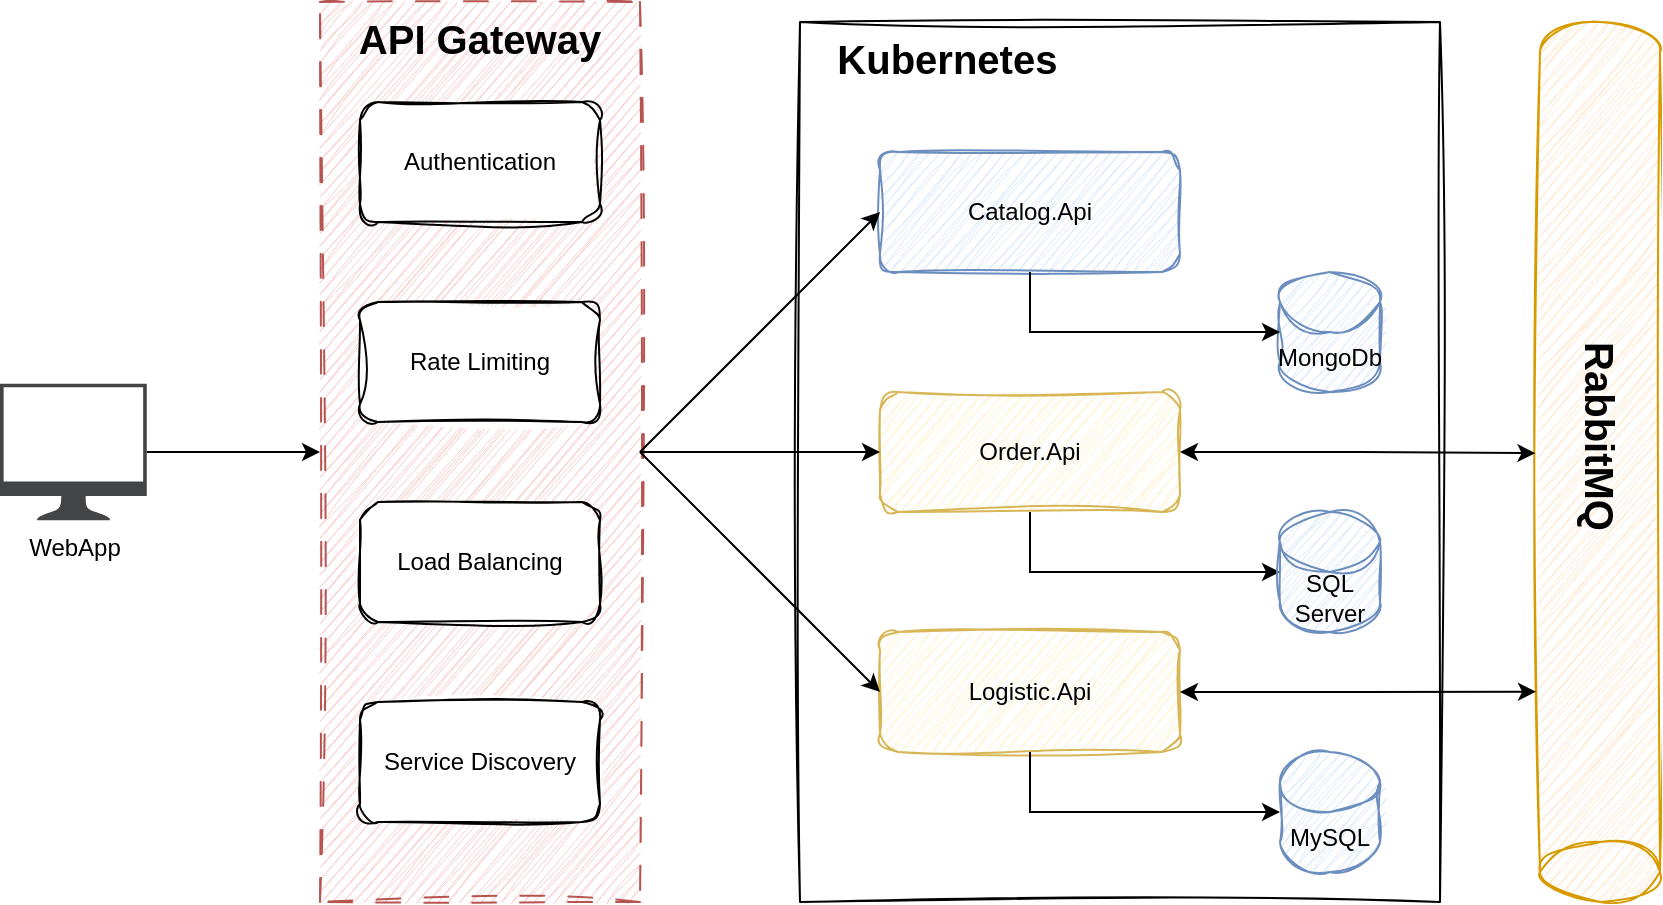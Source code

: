 <mxfile version="22.1.2" type="device">
  <diagram name="Página-1" id="tTguId8WDtWh8ywJfU5a">
    <mxGraphModel dx="1434" dy="836" grid="1" gridSize="10" guides="1" tooltips="1" connect="1" arrows="1" fold="1" page="1" pageScale="1" pageWidth="1169" pageHeight="827" math="0" shadow="0">
      <root>
        <mxCell id="0" />
        <mxCell id="1" parent="0" />
        <mxCell id="TJLMAPSp0Nu7winy3CZN-2" value="API Gateway" style="rounded=0;whiteSpace=wrap;html=1;sketch=1;curveFitting=1;jiggle=2;verticalAlign=top;fontSize=20;fontStyle=1;dashed=1;dashPattern=12 12;fillColor=#f8cecc;strokeColor=#b85450;" parent="1" vertex="1">
          <mxGeometry x="400" y="110" width="160" height="450" as="geometry" />
        </mxCell>
        <mxCell id="TJLMAPSp0Nu7winy3CZN-3" value="&amp;nbsp; &amp;nbsp;Kubernetes" style="rounded=0;whiteSpace=wrap;html=1;sketch=1;curveFitting=1;jiggle=2;verticalAlign=top;align=left;fontSize=20;fontStyle=1;" parent="1" vertex="1">
          <mxGeometry x="640" y="120" width="320" height="440" as="geometry" />
        </mxCell>
        <mxCell id="TJLMAPSp0Nu7winy3CZN-5" value="Catalog.Api" style="rounded=1;whiteSpace=wrap;html=1;sketch=1;curveFitting=1;jiggle=2;fillColor=#dae8fc;strokeColor=#6c8ebf;" parent="1" vertex="1">
          <mxGeometry x="680" y="185" width="150" height="60" as="geometry" />
        </mxCell>
        <mxCell id="TJLMAPSp0Nu7winy3CZN-6" value="MongoDb" style="shape=cylinder3;whiteSpace=wrap;html=1;boundedLbl=1;backgroundOutline=1;size=15;fillColor=#dae8fc;strokeColor=#6c8ebf;sketch=1;curveFitting=1;jiggle=2;" parent="1" vertex="1">
          <mxGeometry x="880" y="245" width="50" height="60" as="geometry" />
        </mxCell>
        <mxCell id="TJLMAPSp0Nu7winy3CZN-7" value="RabbitMQ" style="shape=cylinder3;whiteSpace=wrap;html=1;boundedLbl=1;backgroundOutline=1;size=15;sketch=1;curveFitting=1;jiggle=2;horizontal=0;rotation=-180;fontSize=20;fontStyle=1;fillColor=#ffe6cc;strokeColor=#d79b00;" parent="1" vertex="1">
          <mxGeometry x="1010" y="120" width="60" height="440" as="geometry" />
        </mxCell>
        <mxCell id="TJLMAPSp0Nu7winy3CZN-21" style="edgeStyle=orthogonalEdgeStyle;rounded=0;orthogonalLoop=1;jettySize=auto;html=1;exitX=0.5;exitY=1;exitDx=0;exitDy=0;entryX=0;entryY=0.5;entryDx=0;entryDy=0;entryPerimeter=0;" parent="1" source="TJLMAPSp0Nu7winy3CZN-8" target="TJLMAPSp0Nu7winy3CZN-9" edge="1">
          <mxGeometry relative="1" as="geometry" />
        </mxCell>
        <mxCell id="TJLMAPSp0Nu7winy3CZN-8" value="Order.Api" style="rounded=1;whiteSpace=wrap;html=1;sketch=1;curveFitting=1;jiggle=2;fillColor=#fff2cc;strokeColor=#d6b656;" parent="1" vertex="1">
          <mxGeometry x="680" y="305" width="150" height="60" as="geometry" />
        </mxCell>
        <mxCell id="TJLMAPSp0Nu7winy3CZN-9" value="SQL Server" style="shape=cylinder3;whiteSpace=wrap;html=1;boundedLbl=1;backgroundOutline=1;size=15;fillColor=#dae8fc;strokeColor=#6c8ebf;sketch=1;curveFitting=1;jiggle=2;" parent="1" vertex="1">
          <mxGeometry x="880" y="365" width="50" height="60" as="geometry" />
        </mxCell>
        <mxCell id="TJLMAPSp0Nu7winy3CZN-10" value="Authentication" style="rounded=1;whiteSpace=wrap;html=1;sketch=1;curveFitting=1;jiggle=2;" parent="1" vertex="1">
          <mxGeometry x="420" y="160" width="120" height="60" as="geometry" />
        </mxCell>
        <mxCell id="TJLMAPSp0Nu7winy3CZN-11" value="Rate Limiting" style="rounded=1;whiteSpace=wrap;html=1;sketch=1;curveFitting=1;jiggle=2;" parent="1" vertex="1">
          <mxGeometry x="420" y="260" width="120" height="60" as="geometry" />
        </mxCell>
        <mxCell id="TJLMAPSp0Nu7winy3CZN-12" value="Load Balancing" style="rounded=1;whiteSpace=wrap;html=1;sketch=1;curveFitting=1;jiggle=2;" parent="1" vertex="1">
          <mxGeometry x="420" y="360" width="120" height="60" as="geometry" />
        </mxCell>
        <mxCell id="TJLMAPSp0Nu7winy3CZN-17" style="edgeStyle=orthogonalEdgeStyle;rounded=0;orthogonalLoop=1;jettySize=auto;html=1;entryX=0;entryY=0.5;entryDx=0;entryDy=0;" parent="1" source="TJLMAPSp0Nu7winy3CZN-16" target="TJLMAPSp0Nu7winy3CZN-2" edge="1">
          <mxGeometry relative="1" as="geometry" />
        </mxCell>
        <mxCell id="TJLMAPSp0Nu7winy3CZN-16" value="WebApp" style="pointerEvents=1;shadow=0;dashed=0;html=1;strokeColor=none;fillColor=#434445;aspect=fixed;labelPosition=center;verticalLabelPosition=bottom;verticalAlign=top;align=center;outlineConnect=0;shape=mxgraph.vvd.monitor;" parent="1" vertex="1">
          <mxGeometry x="240" y="300.875" width="73.39" height="68.25" as="geometry" />
        </mxCell>
        <mxCell id="TJLMAPSp0Nu7winy3CZN-18" value="Service Discovery" style="rounded=1;whiteSpace=wrap;html=1;sketch=1;curveFitting=1;jiggle=2;" parent="1" vertex="1">
          <mxGeometry x="420" y="460" width="120" height="60" as="geometry" />
        </mxCell>
        <mxCell id="TJLMAPSp0Nu7winy3CZN-19" value="Logistic.Api" style="rounded=1;whiteSpace=wrap;html=1;sketch=1;curveFitting=1;jiggle=2;fillColor=#fff2cc;strokeColor=#d6b656;" parent="1" vertex="1">
          <mxGeometry x="680" y="425" width="150" height="60" as="geometry" />
        </mxCell>
        <mxCell id="TJLMAPSp0Nu7winy3CZN-20" value="MySQL" style="shape=cylinder3;whiteSpace=wrap;html=1;boundedLbl=1;backgroundOutline=1;size=15;fillColor=#dae8fc;strokeColor=#6c8ebf;sketch=1;curveFitting=1;jiggle=2;" parent="1" vertex="1">
          <mxGeometry x="880" y="485" width="50" height="60" as="geometry" />
        </mxCell>
        <mxCell id="TJLMAPSp0Nu7winy3CZN-22" style="edgeStyle=orthogonalEdgeStyle;rounded=0;orthogonalLoop=1;jettySize=auto;html=1;entryX=0;entryY=0.5;entryDx=0;entryDy=0;entryPerimeter=0;exitX=0.5;exitY=1;exitDx=0;exitDy=0;" parent="1" source="TJLMAPSp0Nu7winy3CZN-5" target="TJLMAPSp0Nu7winy3CZN-6" edge="1">
          <mxGeometry relative="1" as="geometry">
            <Array as="points">
              <mxPoint x="755" y="275" />
            </Array>
          </mxGeometry>
        </mxCell>
        <mxCell id="TJLMAPSp0Nu7winy3CZN-23" style="edgeStyle=orthogonalEdgeStyle;rounded=0;orthogonalLoop=1;jettySize=auto;html=1;exitX=0.5;exitY=1;exitDx=0;exitDy=0;entryX=0;entryY=0.5;entryDx=0;entryDy=0;entryPerimeter=0;" parent="1" source="TJLMAPSp0Nu7winy3CZN-19" target="TJLMAPSp0Nu7winy3CZN-20" edge="1">
          <mxGeometry relative="1" as="geometry" />
        </mxCell>
        <mxCell id="TJLMAPSp0Nu7winy3CZN-24" style="edgeStyle=orthogonalEdgeStyle;rounded=0;orthogonalLoop=1;jettySize=auto;html=1;entryX=1.033;entryY=0.239;entryDx=0;entryDy=0;entryPerimeter=0;startArrow=classic;startFill=1;" parent="1" source="TJLMAPSp0Nu7winy3CZN-19" target="TJLMAPSp0Nu7winy3CZN-7" edge="1">
          <mxGeometry relative="1" as="geometry" />
        </mxCell>
        <mxCell id="TJLMAPSp0Nu7winy3CZN-25" style="edgeStyle=orthogonalEdgeStyle;rounded=0;orthogonalLoop=1;jettySize=auto;html=1;entryX=1.038;entryY=0.51;entryDx=0;entryDy=0;entryPerimeter=0;startArrow=classic;startFill=1;" parent="1" source="TJLMAPSp0Nu7winy3CZN-8" target="TJLMAPSp0Nu7winy3CZN-7" edge="1">
          <mxGeometry relative="1" as="geometry" />
        </mxCell>
        <mxCell id="TJLMAPSp0Nu7winy3CZN-26" style="rounded=0;orthogonalLoop=1;jettySize=auto;html=1;exitX=1;exitY=0.5;exitDx=0;exitDy=0;entryX=0;entryY=0.5;entryDx=0;entryDy=0;" parent="1" source="TJLMAPSp0Nu7winy3CZN-2" target="TJLMAPSp0Nu7winy3CZN-5" edge="1">
          <mxGeometry relative="1" as="geometry" />
        </mxCell>
        <mxCell id="TJLMAPSp0Nu7winy3CZN-27" style="rounded=0;orthogonalLoop=1;jettySize=auto;html=1;exitX=1;exitY=0.5;exitDx=0;exitDy=0;entryX=0;entryY=0.5;entryDx=0;entryDy=0;" parent="1" source="TJLMAPSp0Nu7winy3CZN-2" target="TJLMAPSp0Nu7winy3CZN-8" edge="1">
          <mxGeometry relative="1" as="geometry">
            <mxPoint x="570" y="345" as="sourcePoint" />
            <mxPoint x="690" y="200" as="targetPoint" />
          </mxGeometry>
        </mxCell>
        <mxCell id="TJLMAPSp0Nu7winy3CZN-28" style="rounded=0;orthogonalLoop=1;jettySize=auto;html=1;exitX=1;exitY=0.5;exitDx=0;exitDy=0;entryX=0;entryY=0.5;entryDx=0;entryDy=0;" parent="1" source="TJLMAPSp0Nu7winy3CZN-2" target="TJLMAPSp0Nu7winy3CZN-19" edge="1">
          <mxGeometry relative="1" as="geometry">
            <mxPoint x="570" y="345" as="sourcePoint" />
            <mxPoint x="690" y="320" as="targetPoint" />
          </mxGeometry>
        </mxCell>
      </root>
    </mxGraphModel>
  </diagram>
</mxfile>
